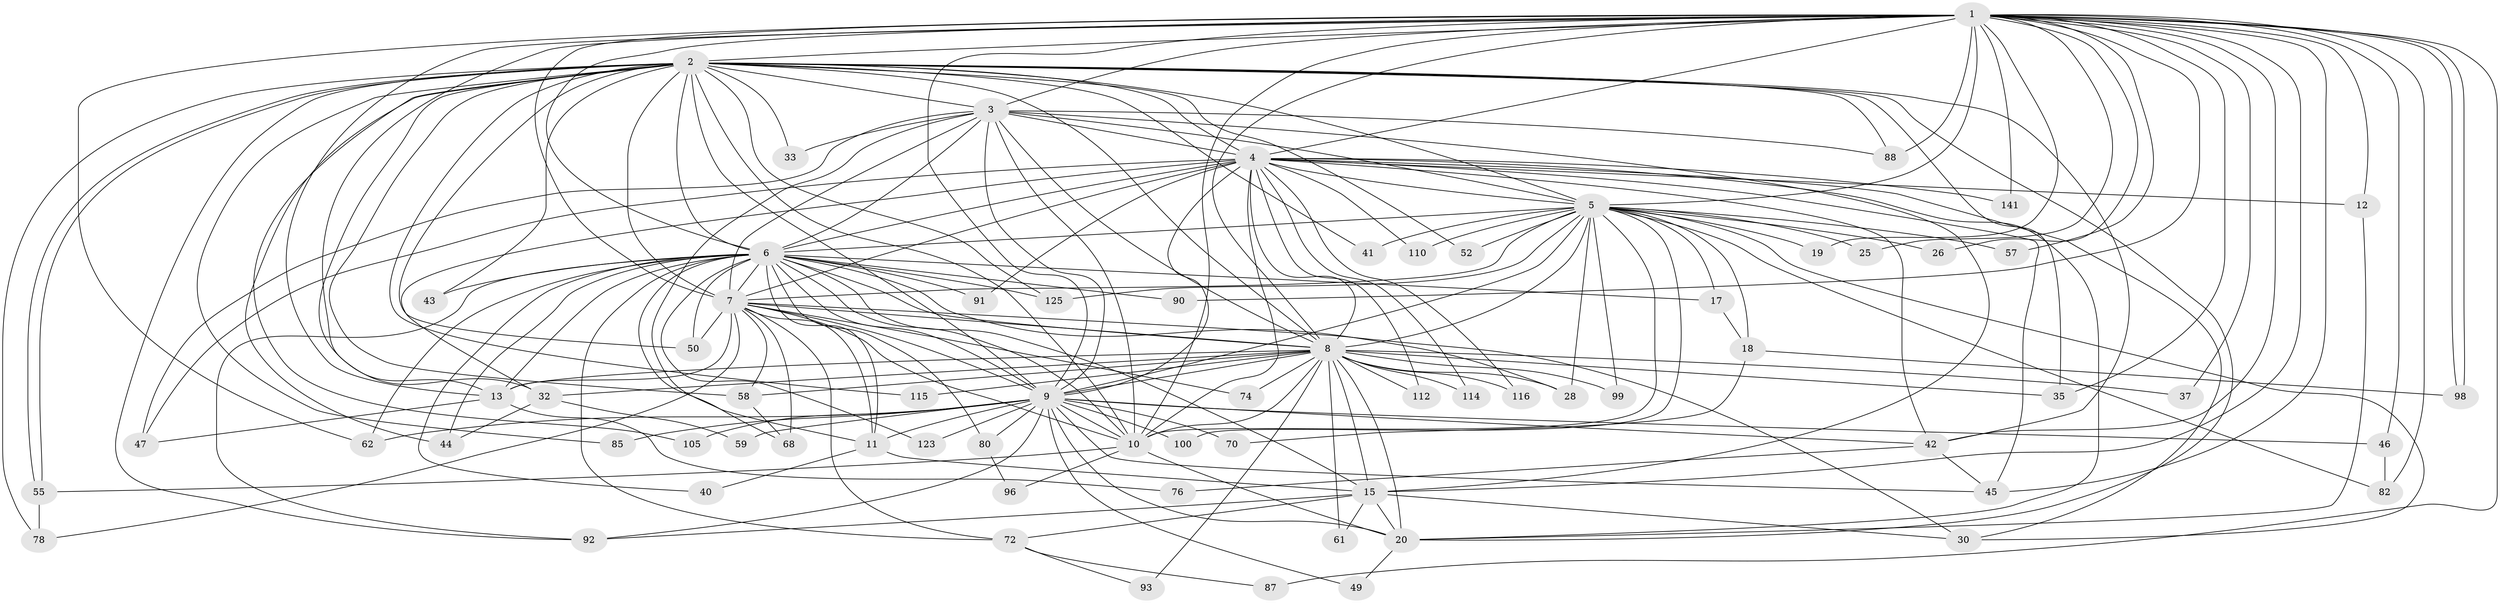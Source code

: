 // original degree distribution, {36: 0.007042253521126761, 30: 0.014084507042253521, 16: 0.007042253521126761, 29: 0.007042253521126761, 32: 0.007042253521126761, 19: 0.007042253521126761, 26: 0.007042253521126761, 25: 0.007042253521126761, 13: 0.007042253521126761, 6: 0.035211267605633804, 3: 0.2323943661971831, 5: 0.028169014084507043, 4: 0.09154929577464789, 2: 0.5352112676056338, 9: 0.007042253521126761}
// Generated by graph-tools (version 1.1) at 2025/14/03/09/25 04:14:03]
// undirected, 71 vertices, 204 edges
graph export_dot {
graph [start="1"]
  node [color=gray90,style=filled];
  1;
  2;
  3;
  4 [super="+39"];
  5 [super="+36"];
  6;
  7 [super="+71+109+16+77+31+86+102+29+24"];
  8 [super="+38"];
  9 [super="+79+27+14+22"];
  10;
  11 [super="+131"];
  12 [super="+140"];
  13 [super="+34+23"];
  15 [super="+95+67+53"];
  17 [super="+113"];
  18;
  19;
  20 [super="+48+21+65"];
  25;
  26;
  28 [super="+137"];
  30;
  32 [super="+56"];
  33;
  35 [super="+129"];
  37;
  40;
  41;
  42 [super="+119+103"];
  43;
  44 [super="+69"];
  45;
  46 [super="+124"];
  47 [super="+122"];
  49;
  50;
  52;
  55 [super="+64"];
  57;
  58 [super="+118"];
  59;
  61;
  62 [super="+142"];
  68;
  70;
  72 [super="+73"];
  74;
  76;
  78;
  80 [super="+126+89"];
  82;
  85;
  87;
  88 [super="+101"];
  90;
  91;
  92;
  93;
  96;
  98 [super="+127"];
  99;
  100;
  105;
  110;
  112;
  114;
  115;
  116;
  123;
  125 [super="+134"];
  141;
  1 -- 2;
  1 -- 3;
  1 -- 4;
  1 -- 5;
  1 -- 6;
  1 -- 7 [weight=3];
  1 -- 8;
  1 -- 9 [weight=4];
  1 -- 10;
  1 -- 12;
  1 -- 19;
  1 -- 25;
  1 -- 26;
  1 -- 32;
  1 -- 37;
  1 -- 42;
  1 -- 45;
  1 -- 46;
  1 -- 57;
  1 -- 62;
  1 -- 82;
  1 -- 87;
  1 -- 88 [weight=2];
  1 -- 90;
  1 -- 98;
  1 -- 98;
  1 -- 141;
  1 -- 35;
  1 -- 15;
  1 -- 13;
  2 -- 3;
  2 -- 4;
  2 -- 5;
  2 -- 6;
  2 -- 7 [weight=2];
  2 -- 8;
  2 -- 9;
  2 -- 10;
  2 -- 20;
  2 -- 33;
  2 -- 35;
  2 -- 41;
  2 -- 43;
  2 -- 44;
  2 -- 50;
  2 -- 52;
  2 -- 55;
  2 -- 55;
  2 -- 58;
  2 -- 78;
  2 -- 85;
  2 -- 92;
  2 -- 105;
  2 -- 115;
  2 -- 125;
  2 -- 88;
  2 -- 42;
  2 -- 13;
  3 -- 4;
  3 -- 5 [weight=2];
  3 -- 6;
  3 -- 7;
  3 -- 8;
  3 -- 9 [weight=2];
  3 -- 10;
  3 -- 11;
  3 -- 33;
  3 -- 47;
  3 -- 88;
  3 -- 15;
  4 -- 5 [weight=3];
  4 -- 6;
  4 -- 7 [weight=4];
  4 -- 8;
  4 -- 9 [weight=4];
  4 -- 10;
  4 -- 12;
  4 -- 30;
  4 -- 32;
  4 -- 42;
  4 -- 45;
  4 -- 47;
  4 -- 91;
  4 -- 110;
  4 -- 112;
  4 -- 114;
  4 -- 116;
  4 -- 141;
  4 -- 20;
  5 -- 6;
  5 -- 7;
  5 -- 8;
  5 -- 9 [weight=3];
  5 -- 10;
  5 -- 17 [weight=2];
  5 -- 18;
  5 -- 19;
  5 -- 25;
  5 -- 26;
  5 -- 28;
  5 -- 30;
  5 -- 41;
  5 -- 52;
  5 -- 57;
  5 -- 82;
  5 -- 99;
  5 -- 100;
  5 -- 110;
  5 -- 125;
  6 -- 7 [weight=4];
  6 -- 8;
  6 -- 9;
  6 -- 10;
  6 -- 11;
  6 -- 13;
  6 -- 17 [weight=2];
  6 -- 28;
  6 -- 40;
  6 -- 43;
  6 -- 44 [weight=2];
  6 -- 50;
  6 -- 68;
  6 -- 72;
  6 -- 90;
  6 -- 91;
  6 -- 92;
  6 -- 123;
  6 -- 125;
  6 -- 80;
  6 -- 62;
  6 -- 15;
  7 -- 8;
  7 -- 9;
  7 -- 10;
  7 -- 58;
  7 -- 50;
  7 -- 68;
  7 -- 78;
  7 -- 30;
  7 -- 72;
  7 -- 74;
  7 -- 11;
  7 -- 13;
  8 -- 9;
  8 -- 10;
  8 -- 13;
  8 -- 15;
  8 -- 35 [weight=2];
  8 -- 37;
  8 -- 58;
  8 -- 61;
  8 -- 74;
  8 -- 93;
  8 -- 99;
  8 -- 112;
  8 -- 114;
  8 -- 115;
  8 -- 116;
  8 -- 28;
  8 -- 20;
  8 -- 32;
  9 -- 10 [weight=2];
  9 -- 20;
  9 -- 46;
  9 -- 49;
  9 -- 59;
  9 -- 70;
  9 -- 80 [weight=4];
  9 -- 85;
  9 -- 100;
  9 -- 105;
  9 -- 123;
  9 -- 42;
  9 -- 62;
  9 -- 11;
  9 -- 92;
  9 -- 45;
  10 -- 96;
  10 -- 20;
  10 -- 55;
  11 -- 15;
  11 -- 40;
  12 -- 20;
  13 -- 47;
  13 -- 76;
  15 -- 20;
  15 -- 72;
  15 -- 92;
  15 -- 61;
  15 -- 30;
  17 -- 18;
  18 -- 70;
  18 -- 98;
  20 -- 49;
  32 -- 59;
  32 -- 44 [weight=2];
  42 -- 76;
  42 -- 45;
  46 -- 82;
  55 -- 78;
  58 -- 68;
  72 -- 93;
  72 -- 87;
  80 -- 96;
}
